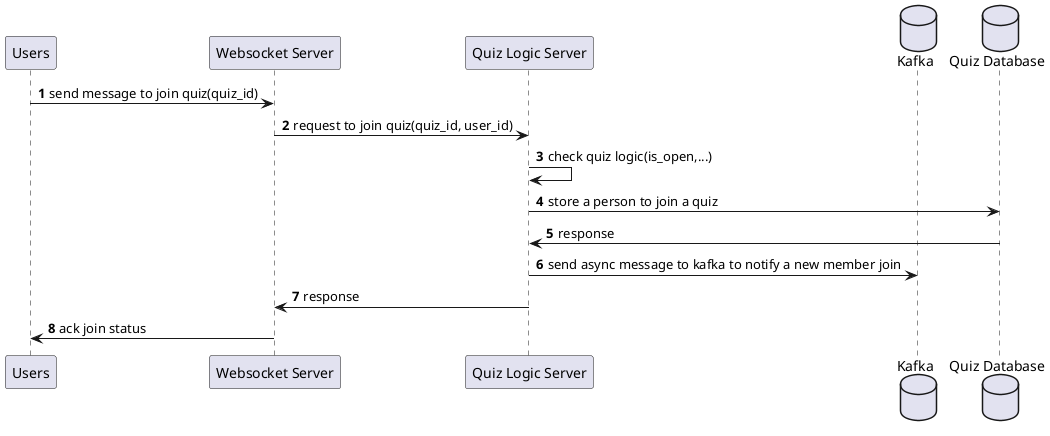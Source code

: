 @startuml
autonumber

participant "Users" as users
participant "Websocket Server" as ws
participant "Quiz Logic Server" as qs
database "Kafka" as kafka
database "Quiz Database" as db


users -> ws: send message to join quiz(quiz_id)
ws -> qs: request to join quiz(quiz_id, user_id)
qs -> qs: check quiz logic(is_open,...)
qs -> db: store a person to join a quiz
db -> qs: response
qs -> kafka: send async message to kafka to notify a new member join
qs -> ws: response
ws -> users: ack join status





@enduml
